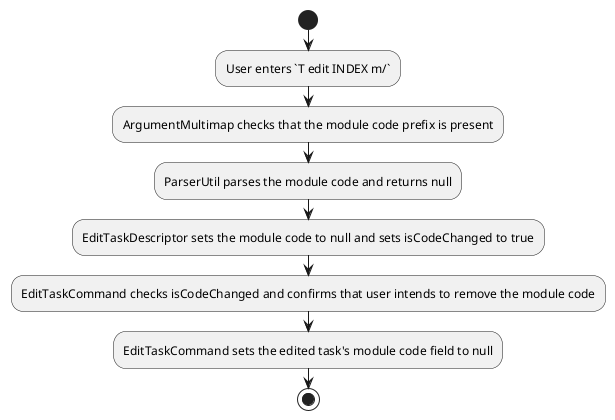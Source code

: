 @startuml
start
:User enters `T edit INDEX m/`;

'Since the beta syntax does not support placing the condition outside the
'diamond we place it as the true branch instead.

:ArgumentMultimap checks that the module code prefix is present;
:ParserUtil parses the module code and returns null;
:EditTaskDescriptor sets the module code to null and sets isCodeChanged to true;
:EditTaskCommand checks isCodeChanged and confirms that user intends to remove the module code;
:EditTaskCommand sets the edited task's module code field to null;
stop
@enduml
